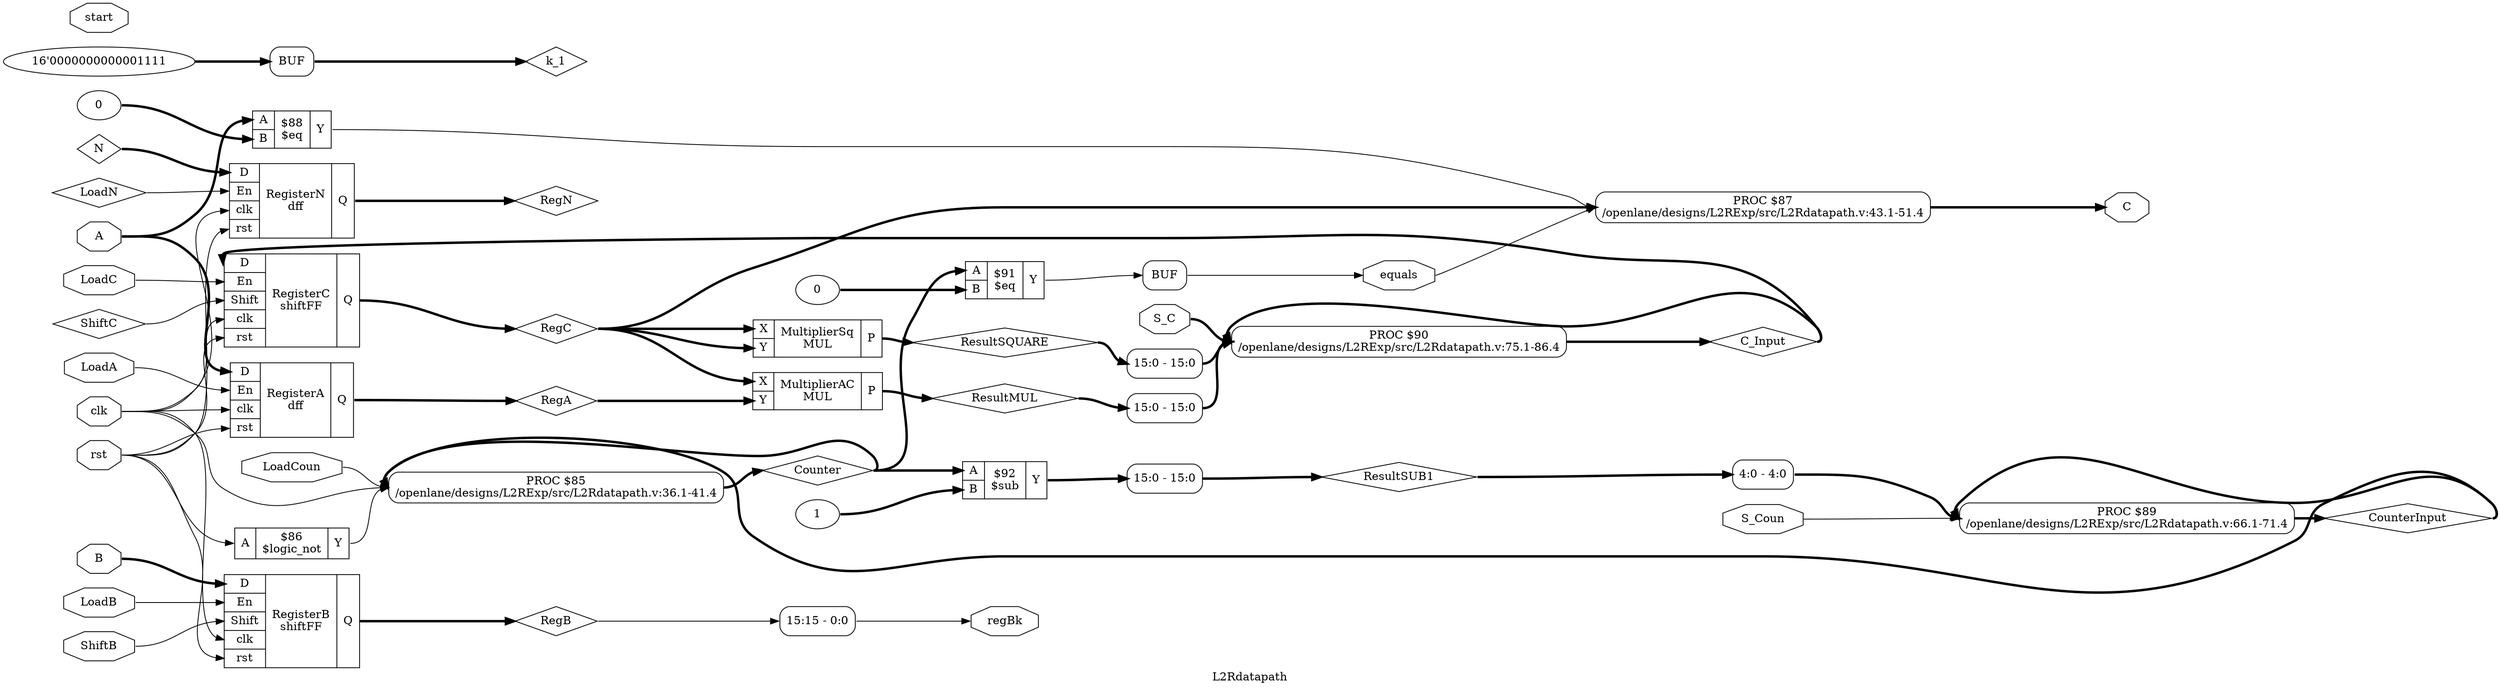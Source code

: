 digraph "L2Rdatapath" {
label="L2Rdatapath";
rankdir="LR";
remincross=true;
n11 [ shape=diamond, label="LoadN", color="black", fontcolor="black" ];
n12 [ shape=diamond, label="ResultMUL", color="black", fontcolor="black" ];
n13 [ shape=diamond, label="ResultSQUARE", color="black", fontcolor="black" ];
n14 [ shape=diamond, label="ResultSUB1", color="black", fontcolor="black" ];
n15 [ shape=diamond, label="k_1", color="black", fontcolor="black" ];
n16 [ shape=diamond, label="Counter", color="black", fontcolor="black" ];
n17 [ shape=diamond, label="CounterInput", color="black", fontcolor="black" ];
n18 [ shape=diamond, label="ShiftC", color="black", fontcolor="black" ];
n19 [ shape=diamond, label="RegN", color="black", fontcolor="black" ];
n20 [ shape=diamond, label="RegC", color="black", fontcolor="black" ];
n21 [ shape=diamond, label="RegB", color="black", fontcolor="black" ];
n22 [ shape=diamond, label="RegA", color="black", fontcolor="black" ];
n23 [ shape=diamond, label="C_Input", color="black", fontcolor="black" ];
n24 [ shape=diamond, label="N", color="black", fontcolor="black" ];
n25 [ shape=octagon, label="regBk", color="black", fontcolor="black" ];
n26 [ shape=octagon, label="equals", color="black", fontcolor="black" ];
n27 [ shape=octagon, label="start", color="black", fontcolor="black" ];
n28 [ shape=octagon, label="C", color="black", fontcolor="black" ];
n29 [ shape=octagon, label="S_C", color="black", fontcolor="black" ];
n30 [ shape=octagon, label="S_Coun", color="black", fontcolor="black" ];
n31 [ shape=octagon, label="LoadC", color="black", fontcolor="black" ];
n32 [ shape=octagon, label="ShiftB", color="black", fontcolor="black" ];
n33 [ shape=octagon, label="LoadB", color="black", fontcolor="black" ];
n34 [ shape=octagon, label="LoadCoun", color="black", fontcolor="black" ];
n35 [ shape=octagon, label="LoadA", color="black", fontcolor="black" ];
n36 [ shape=octagon, label="B", color="black", fontcolor="black" ];
n37 [ shape=octagon, label="A", color="black", fontcolor="black" ];
n38 [ shape=octagon, label="rst", color="black", fontcolor="black" ];
n39 [ shape=octagon, label="clk", color="black", fontcolor="black" ];
c43 [ shape=record, label="{{<p40> X|<p41> Y}|MultiplierAC\nMUL|{<p42> P}}" ];
c44 [ shape=record, label="{{<p40> X|<p41> Y}|MultiplierSq\nMUL|{<p42> P}}" ];
v0 [ label="1" ];
c45 [ shape=record, label="{{<p37> A|<p36> B}|$92\n$sub|{<p41> Y}}" ];
v1 [ label="0" ];
c46 [ shape=record, label="{{<p37> A|<p36> B}|$91\n$eq|{<p41> Y}}" ];
v2 [ label="0" ];
c47 [ shape=record, label="{{<p37> A|<p36> B}|$88\n$eq|{<p41> Y}}" ];
c48 [ shape=record, label="{{<p37> A}|$86\n$logic_not|{<p41> Y}}" ];
c53 [ shape=record, label="{{<p49> D|<p50> En|<p51> Shift|<p39> clk|<p38> rst}|RegisterC\nshiftFF|{<p52> Q}}" ];
c54 [ shape=record, label="{{<p49> D|<p50> En|<p51> Shift|<p39> clk|<p38> rst}|RegisterB\nshiftFF|{<p52> Q}}" ];
c55 [ shape=record, label="{{<p49> D|<p50> En|<p39> clk|<p38> rst}|RegisterN\ndff|{<p52> Q}}" ];
c56 [ shape=record, label="{{<p49> D|<p50> En|<p39> clk|<p38> rst}|RegisterA\ndff|{<p52> Q}}" ];
x4 [ shape=record, style=rounded, label="<s0> 15:0 - 15:0 " ];
x5 [ shape=record, style=rounded, label="<s0> 15:0 - 15:0 " ];
p3 [shape=box, style=rounded, label="PROC $90\n/openlane/designs/L2RExp/src/L2Rdatapath.v:75.1-86.4"];
x7 [ shape=record, style=rounded, label="<s0> 4:0 - 4:0 " ];
p6 [shape=box, style=rounded, label="PROC $89\n/openlane/designs/L2RExp/src/L2Rdatapath.v:66.1-71.4"];
p8 [shape=box, style=rounded, label="PROC $87\n/openlane/designs/L2RExp/src/L2Rdatapath.v:43.1-51.4"];
p9 [shape=box, style=rounded, label="PROC $85\n/openlane/designs/L2RExp/src/L2Rdatapath.v:36.1-41.4"];
v10 [ label="16'0000000000001111" ];
x11 [shape=box, style=rounded, label="BUF"];
x12 [shape=box, style=rounded, label="BUF"];
x13 [ shape=record, style=rounded, label="<s0> 15:15 - 0:0 " ];
x14 [ shape=record, style=rounded, label="<s0> 15:0 - 15:0 " ];
c45:p41:e -> x14:s0:w [color="black", style="setlinewidth(3)", label=""];
n11:e -> c55:p50:w [color="black", label=""];
c43:p42:e -> n12:w [color="black", style="setlinewidth(3)", label=""];
n12:e -> x5:s0:w [color="black", style="setlinewidth(3)", label=""];
c44:p42:e -> n13:w [color="black", style="setlinewidth(3)", label=""];
n13:e -> x4:s0:w [color="black", style="setlinewidth(3)", label=""];
x14:e -> n14:w [color="black", style="setlinewidth(3)", label=""];
n14:e -> x7:s0:w [color="black", style="setlinewidth(3)", label=""];
x11:e:e -> n15:w [color="black", style="setlinewidth(3)", label=""];
p9:e -> n16:w [color="black", style="setlinewidth(3)", label=""];
n16:e -> c45:p37:w [color="black", style="setlinewidth(3)", label=""];
n16:e -> c46:p37:w [color="black", style="setlinewidth(3)", label=""];
n16:e -> p9:w [color="black", style="setlinewidth(3)", label=""];
p6:e -> n17:w [color="black", style="setlinewidth(3)", label=""];
n17:e -> p6:w [color="black", style="setlinewidth(3)", label=""];
n17:e -> p9:w [color="black", style="setlinewidth(3)", label=""];
n18:e -> c53:p51:w [color="black", label=""];
c55:p52:e -> n19:w [color="black", style="setlinewidth(3)", label=""];
c46:p41:e -> x12:w:w [color="black", label=""];
c53:p52:e -> n20:w [color="black", style="setlinewidth(3)", label=""];
n20:e -> c43:p40:w [color="black", style="setlinewidth(3)", label=""];
n20:e -> c44:p40:w [color="black", style="setlinewidth(3)", label=""];
n20:e -> c44:p41:w [color="black", style="setlinewidth(3)", label=""];
n20:e -> p8:w [color="black", style="setlinewidth(3)", label=""];
c54:p52:e -> n21:w [color="black", style="setlinewidth(3)", label=""];
n21:e -> x13:s0:w [color="black", label=""];
c56:p52:e -> n22:w [color="black", style="setlinewidth(3)", label=""];
n22:e -> c43:p41:w [color="black", style="setlinewidth(3)", label=""];
p3:e -> n23:w [color="black", style="setlinewidth(3)", label=""];
n23:e -> c53:p49:w [color="black", style="setlinewidth(3)", label=""];
n23:e -> p3:w [color="black", style="setlinewidth(3)", label=""];
n24:e -> c55:p49:w [color="black", style="setlinewidth(3)", label=""];
x13:e -> n25:w [color="black", label=""];
x12:e:e -> n26:w [color="black", label=""];
n26:e -> p8:w [color="black", label=""];
p8:e -> n28:w [color="black", style="setlinewidth(3)", label=""];
n29:e -> p3:w [color="black", style="setlinewidth(3)", label=""];
n30:e -> p6:w [color="black", label=""];
n31:e -> c53:p50:w [color="black", label=""];
n32:e -> c54:p51:w [color="black", label=""];
n33:e -> c54:p50:w [color="black", label=""];
n34:e -> p9:w [color="black", label=""];
n35:e -> c56:p50:w [color="black", label=""];
n36:e -> c54:p49:w [color="black", style="setlinewidth(3)", label=""];
n37:e -> c47:p37:w [color="black", style="setlinewidth(3)", label=""];
n37:e -> c56:p49:w [color="black", style="setlinewidth(3)", label=""];
n38:e -> c48:p37:w [color="black", label=""];
n38:e -> c53:p38:w [color="black", label=""];
n38:e -> c54:p38:w [color="black", label=""];
n38:e -> c55:p38:w [color="black", label=""];
n38:e -> c56:p38:w [color="black", label=""];
n39:e -> c53:p39:w [color="black", label=""];
n39:e -> c54:p39:w [color="black", label=""];
n39:e -> c55:p39:w [color="black", label=""];
n39:e -> c56:p39:w [color="black", label=""];
n39:e -> p9:w [color="black", label=""];
c47:p41:e -> p8:w [color="black", label=""];
c48:p41:e -> p9:w [color="black", label=""];
v0:e -> c45:p36:w [color="black", style="setlinewidth(3)", label=""];
v1:e -> c46:p36:w [color="black", style="setlinewidth(3)", label=""];
v10:e -> x11:w:w [color="black", style="setlinewidth(3)", label=""];
v2:e -> c47:p36:w [color="black", style="setlinewidth(3)", label=""];
x4:e -> p3:w [color="black", style="setlinewidth(3)", label=""];
x5:e -> p3:w [color="black", style="setlinewidth(3)", label=""];
x7:e -> p6:w [color="black", style="setlinewidth(3)", label=""];
}
